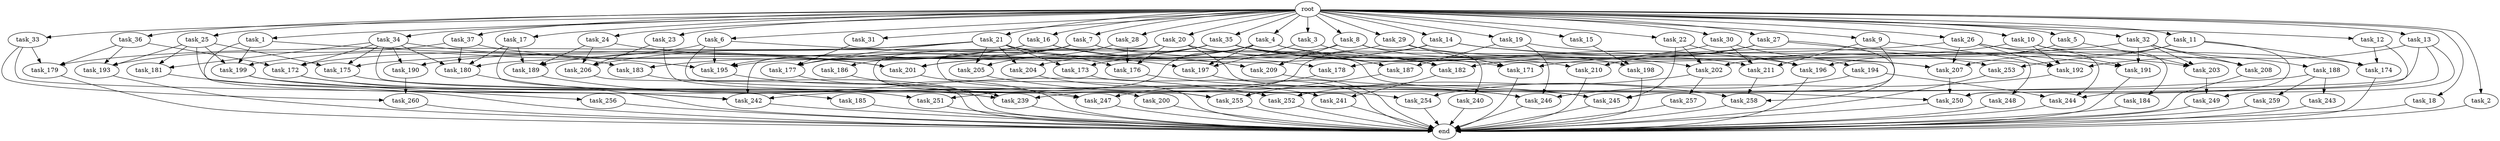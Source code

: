 digraph G {
  task_8 [size="102.400000"];
  task_239 [size="136579960012.800003"];
  task_173 [size="21474836480.000000"];
  task_189 [size="158913789952.000000"];
  task_17 [size="102.400000"];
  task_204 [size="29205777612.800003"];
  task_242 [size="92771293593.600006"];
  task_35 [size="102.400000"];
  task_26 [size="102.400000"];
  task_15 [size="102.400000"];
  task_252 [size="15461882265.600000"];
  task_178 [size="21474836480.000000"];
  task_251 [size="21474836480.000000"];
  task_209 [size="140874927308.800018"];
  task_211 [size="130567005798.400009"];
  task_255 [size="112528143155.200012"];
  task_206 [size="60129542144.000000"];
  task_33 [size="102.400000"];
  task_186 [size="30923764531.200001"];
  task_205 [size="29205777612.800003"];
  task_241 [size="127990025420.800003"];
  task_176 [size="50680614092.800003"];
  task_13 [size="102.400000"];
  task_22 [size="102.400000"];
  task_208 [size="73014444032.000000"];
  task_5 [size="102.400000"];
  task_36 [size="102.400000"];
  task_200 [size="21474836480.000000"];
  task_201 [size="55834574848.000000"];
  task_6 [size="102.400000"];
  task_7 [size="102.400000"];
  task_240 [size="54975581388.800003"];
  task_30 [size="102.400000"];
  task_3 [size="102.400000"];
  task_179 [size="71296457113.600006"];
  task_187 [size="97925254348.800003"];
  task_188 [size="42090679500.800003"];
  task_183 [size="171798691840.000000"];
  task_193 [size="94489280512.000000"];
  task_259 [size="7730941132.800000"];
  task_191 [size="182965606809.600006"];
  task_260 [size="55834574848.000000"];
  task_27 [size="102.400000"];
  task_253 [size="93630287052.800003"];
  task_202 [size="121977071206.400009"];
  root [size="0.000000"];
  task_182 [size="210453397504.000000"];
  task_258 [size="195850508697.600006"];
  task_245 [size="184683593728.000000"];
  task_12 [size="102.400000"];
  task_21 [size="102.400000"];
  task_18 [size="102.400000"];
  task_180 [size="162349763788.800018"];
  task_31 [size="102.400000"];
  task_244 [size="154618822656.000000"];
  task_9 [size="102.400000"];
  task_192 [size="216466351718.400024"];
  task_28 [size="102.400000"];
  task_174 [size="113387136614.400009"];
  task_247 [size="202722456371.200012"];
  task_171 [size="149464861900.800018"];
  task_185 [size="42090679500.800003"];
  task_34 [size="102.400000"];
  task_10 [size="102.400000"];
  task_181 [size="155477816115.200012"];
  task_177 [size="81604378624.000000"];
  task_194 [size="13743895347.200001"];
  task_2 [size="102.400000"];
  task_29 [size="102.400000"];
  end [size="0.000000"];
  task_184 [size="30923764531.200001"];
  task_197 [size="152900835737.600006"];
  task_16 [size="102.400000"];
  task_14 [size="102.400000"];
  task_210 [size="68719476736.000000"];
  task_24 [size="102.400000"];
  task_198 [size="140874927308.800018"];
  task_195 [size="176952652595.200012"];
  task_243 [size="7730941132.800000"];
  task_257 [size="7730941132.800000"];
  task_19 [size="102.400000"];
  task_32 [size="102.400000"];
  task_196 [size="146028888064.000000"];
  task_25 [size="102.400000"];
  task_4 [size="102.400000"];
  task_172 [size="193273528320.000000"];
  task_175 [size="241377162035.200012"];
  task_207 [size="201004469452.800018"];
  task_254 [size="124554051584.000000"];
  task_23 [size="102.400000"];
  task_37 [size="102.400000"];
  task_256 [size="7730941132.800000"];
  task_1 [size="102.400000"];
  task_190 [size="107374182400.000000"];
  task_249 [size="21474836480.000000"];
  task_20 [size="102.400000"];
  task_250 [size="200145475993.600006"];
  task_246 [size="176093659136.000000"];
  task_203 [size="152041842278.399994"];
  task_199 [size="160631776870.399994"];
  task_11 [size="102.400000"];
  task_248 [size="85899345920.000000"];

  task_8 -> task_198 [size="536870912.000000"];
  task_8 -> task_195 [size="536870912.000000"];
  task_8 -> task_209 [size="536870912.000000"];
  task_8 -> task_240 [size="536870912.000000"];
  task_239 -> end [size="1.000000"];
  task_173 -> end [size="1.000000"];
  task_189 -> task_252 [size="75497472.000000"];
  task_17 -> task_185 [size="411041792.000000"];
  task_17 -> task_189 [size="411041792.000000"];
  task_17 -> task_180 [size="411041792.000000"];
  task_204 -> task_241 [size="411041792.000000"];
  task_242 -> end [size="1.000000"];
  task_35 -> task_190 [size="209715200.000000"];
  task_35 -> task_202 [size="209715200.000000"];
  task_35 -> task_207 [size="209715200.000000"];
  task_35 -> task_187 [size="209715200.000000"];
  task_35 -> task_196 [size="209715200.000000"];
  task_35 -> task_204 [size="209715200.000000"];
  task_35 -> task_177 [size="209715200.000000"];
  task_26 -> task_191 [size="838860800.000000"];
  task_26 -> task_192 [size="838860800.000000"];
  task_26 -> task_175 [size="838860800.000000"];
  task_26 -> task_207 [size="838860800.000000"];
  task_26 -> task_244 [size="838860800.000000"];
  task_15 -> task_198 [size="838860800.000000"];
  task_252 -> end [size="1.000000"];
  task_178 -> task_247 [size="838860800.000000"];
  task_251 -> end [size="1.000000"];
  task_209 -> task_258 [size="838860800.000000"];
  task_211 -> task_258 [size="536870912.000000"];
  task_255 -> end [size="1.000000"];
  task_206 -> end [size="1.000000"];
  task_33 -> task_242 [size="411041792.000000"];
  task_33 -> task_179 [size="411041792.000000"];
  task_33 -> task_260 [size="411041792.000000"];
  task_186 -> task_247 [size="301989888.000000"];
  task_205 -> task_246 [size="134217728.000000"];
  task_241 -> end [size="1.000000"];
  task_176 -> task_245 [size="75497472.000000"];
  task_13 -> task_249 [size="134217728.000000"];
  task_13 -> task_255 [size="134217728.000000"];
  task_13 -> task_192 [size="134217728.000000"];
  task_13 -> task_244 [size="134217728.000000"];
  task_22 -> task_245 [size="679477248.000000"];
  task_22 -> task_196 [size="679477248.000000"];
  task_22 -> task_202 [size="679477248.000000"];
  task_208 -> end [size="1.000000"];
  task_5 -> task_196 [size="536870912.000000"];
  task_5 -> task_203 [size="536870912.000000"];
  task_36 -> task_172 [size="209715200.000000"];
  task_36 -> task_179 [size="209715200.000000"];
  task_36 -> task_193 [size="209715200.000000"];
  task_200 -> end [size="1.000000"];
  task_201 -> end [size="1.000000"];
  task_6 -> task_195 [size="679477248.000000"];
  task_6 -> task_199 [size="679477248.000000"];
  task_6 -> task_197 [size="679477248.000000"];
  task_6 -> task_254 [size="679477248.000000"];
  task_7 -> task_195 [size="301989888.000000"];
  task_7 -> task_250 [size="301989888.000000"];
  task_7 -> task_186 [size="301989888.000000"];
  task_7 -> task_241 [size="301989888.000000"];
  task_7 -> task_180 [size="301989888.000000"];
  task_7 -> task_211 [size="301989888.000000"];
  task_240 -> end [size="1.000000"];
  task_30 -> task_194 [size="134217728.000000"];
  task_30 -> task_178 [size="134217728.000000"];
  task_30 -> task_211 [size="134217728.000000"];
  task_3 -> task_197 [size="679477248.000000"];
  task_3 -> task_182 [size="679477248.000000"];
  task_179 -> end [size="1.000000"];
  task_187 -> task_255 [size="75497472.000000"];
  task_188 -> task_242 [size="75497472.000000"];
  task_188 -> task_259 [size="75497472.000000"];
  task_188 -> task_243 [size="75497472.000000"];
  task_183 -> end [size="1.000000"];
  task_193 -> end [size="1.000000"];
  task_259 -> end [size="1.000000"];
  task_191 -> end [size="1.000000"];
  task_260 -> end [size="1.000000"];
  task_27 -> task_191 [size="536870912.000000"];
  task_27 -> task_210 [size="536870912.000000"];
  task_27 -> task_182 [size="536870912.000000"];
  task_27 -> task_258 [size="536870912.000000"];
  task_253 -> end [size="1.000000"];
  task_202 -> task_257 [size="75497472.000000"];
  task_202 -> task_252 [size="75497472.000000"];
  root -> task_8 [size="1.000000"];
  root -> task_14 [size="1.000000"];
  root -> task_24 [size="1.000000"];
  root -> task_13 [size="1.000000"];
  root -> task_33 [size="1.000000"];
  root -> task_12 [size="1.000000"];
  root -> task_21 [size="1.000000"];
  root -> task_18 [size="1.000000"];
  root -> task_22 [size="1.000000"];
  root -> task_31 [size="1.000000"];
  root -> task_9 [size="1.000000"];
  root -> task_5 [size="1.000000"];
  root -> task_36 [size="1.000000"];
  root -> task_32 [size="1.000000"];
  root -> task_26 [size="1.000000"];
  root -> task_15 [size="1.000000"];
  root -> task_6 [size="1.000000"];
  root -> task_4 [size="1.000000"];
  root -> task_25 [size="1.000000"];
  root -> task_30 [size="1.000000"];
  root -> task_34 [size="1.000000"];
  root -> task_3 [size="1.000000"];
  root -> task_19 [size="1.000000"];
  root -> task_10 [size="1.000000"];
  root -> task_23 [size="1.000000"];
  root -> task_37 [size="1.000000"];
  root -> task_1 [size="1.000000"];
  root -> task_17 [size="1.000000"];
  root -> task_2 [size="1.000000"];
  root -> task_29 [size="1.000000"];
  root -> task_20 [size="1.000000"];
  root -> task_35 [size="1.000000"];
  root -> task_7 [size="1.000000"];
  root -> task_27 [size="1.000000"];
  root -> task_11 [size="1.000000"];
  root -> task_28 [size="1.000000"];
  root -> task_16 [size="1.000000"];
  task_182 -> task_241 [size="536870912.000000"];
  task_258 -> end [size="1.000000"];
  task_245 -> end [size="1.000000"];
  task_12 -> task_174 [size="134217728.000000"];
  task_12 -> task_250 [size="134217728.000000"];
  task_21 -> task_178 [size="75497472.000000"];
  task_21 -> task_176 [size="75497472.000000"];
  task_21 -> task_179 [size="75497472.000000"];
  task_21 -> task_205 [size="75497472.000000"];
  task_21 -> task_204 [size="75497472.000000"];
  task_21 -> task_173 [size="75497472.000000"];
  task_21 -> task_206 [size="75497472.000000"];
  task_21 -> task_177 [size="75497472.000000"];
  task_18 -> end [size="1.000000"];
  task_180 -> end [size="1.000000"];
  task_31 -> task_177 [size="301989888.000000"];
  task_244 -> end [size="1.000000"];
  task_9 -> task_245 [size="838860800.000000"];
  task_9 -> task_211 [size="838860800.000000"];
  task_9 -> task_248 [size="838860800.000000"];
  task_192 -> task_246 [size="209715200.000000"];
  task_28 -> task_205 [size="209715200.000000"];
  task_28 -> task_176 [size="209715200.000000"];
  task_174 -> end [size="1.000000"];
  task_247 -> end [size="1.000000"];
  task_171 -> end [size="1.000000"];
  task_185 -> end [size="1.000000"];
  task_34 -> task_190 [size="838860800.000000"];
  task_34 -> task_172 [size="838860800.000000"];
  task_34 -> task_183 [size="838860800.000000"];
  task_34 -> task_181 [size="838860800.000000"];
  task_34 -> task_175 [size="838860800.000000"];
  task_34 -> task_180 [size="838860800.000000"];
  task_34 -> task_247 [size="838860800.000000"];
  task_10 -> task_202 [size="301989888.000000"];
  task_10 -> task_184 [size="301989888.000000"];
  task_10 -> task_192 [size="301989888.000000"];
  task_10 -> task_208 [size="301989888.000000"];
  task_181 -> end [size="1.000000"];
  task_177 -> end [size="1.000000"];
  task_194 -> task_244 [size="536870912.000000"];
  task_194 -> task_254 [size="536870912.000000"];
  task_2 -> end [size="1.000000"];
  task_29 -> task_172 [size="838860800.000000"];
  task_29 -> task_171 [size="838860800.000000"];
  task_29 -> task_192 [size="838860800.000000"];
  task_184 -> end [size="1.000000"];
  task_197 -> end [size="1.000000"];
  task_16 -> task_189 [size="838860800.000000"];
  task_16 -> task_209 [size="838860800.000000"];
  task_16 -> task_182 [size="838860800.000000"];
  task_16 -> task_183 [size="838860800.000000"];
  task_14 -> task_201 [size="75497472.000000"];
  task_14 -> task_207 [size="75497472.000000"];
  task_14 -> task_253 [size="75497472.000000"];
  task_14 -> task_239 [size="75497472.000000"];
  task_210 -> end [size="1.000000"];
  task_24 -> task_189 [size="301989888.000000"];
  task_24 -> task_206 [size="301989888.000000"];
  task_24 -> task_201 [size="301989888.000000"];
  task_198 -> end [size="1.000000"];
  task_195 -> task_239 [size="209715200.000000"];
  task_243 -> end [size="1.000000"];
  task_257 -> end [size="1.000000"];
  task_19 -> task_246 [size="536870912.000000"];
  task_19 -> task_187 [size="536870912.000000"];
  task_19 -> task_203 [size="536870912.000000"];
  task_32 -> task_188 [size="411041792.000000"];
  task_32 -> task_191 [size="411041792.000000"];
  task_32 -> task_203 [size="411041792.000000"];
  task_32 -> task_171 [size="411041792.000000"];
  task_32 -> task_208 [size="411041792.000000"];
  task_196 -> end [size="1.000000"];
  task_25 -> task_181 [size="679477248.000000"];
  task_25 -> task_255 [size="679477248.000000"];
  task_25 -> task_175 [size="679477248.000000"];
  task_25 -> task_199 [size="679477248.000000"];
  task_25 -> task_193 [size="679477248.000000"];
  task_4 -> task_251 [size="134217728.000000"];
  task_4 -> task_197 [size="134217728.000000"];
  task_4 -> task_173 [size="134217728.000000"];
  task_4 -> task_210 [size="134217728.000000"];
  task_4 -> task_201 [size="134217728.000000"];
  task_4 -> task_174 [size="134217728.000000"];
  task_172 -> task_239 [size="838860800.000000"];
  task_172 -> task_246 [size="838860800.000000"];
  task_175 -> task_239 [size="209715200.000000"];
  task_207 -> task_250 [size="679477248.000000"];
  task_254 -> end [size="1.000000"];
  task_23 -> task_255 [size="209715200.000000"];
  task_23 -> task_206 [size="209715200.000000"];
  task_37 -> task_201 [size="33554432.000000"];
  task_37 -> task_180 [size="33554432.000000"];
  task_37 -> task_193 [size="33554432.000000"];
  task_256 -> end [size="1.000000"];
  task_1 -> task_242 [size="209715200.000000"];
  task_1 -> task_195 [size="209715200.000000"];
  task_1 -> task_199 [size="209715200.000000"];
  task_190 -> task_260 [size="134217728.000000"];
  task_249 -> end [size="1.000000"];
  task_20 -> task_242 [size="209715200.000000"];
  task_20 -> task_176 [size="209715200.000000"];
  task_20 -> task_187 [size="209715200.000000"];
  task_20 -> task_200 [size="209715200.000000"];
  task_20 -> task_245 [size="209715200.000000"];
  task_20 -> task_177 [size="209715200.000000"];
  task_20 -> task_171 [size="209715200.000000"];
  task_250 -> end [size="1.000000"];
  task_246 -> end [size="1.000000"];
  task_203 -> task_249 [size="75497472.000000"];
  task_199 -> task_251 [size="75497472.000000"];
  task_199 -> task_256 [size="75497472.000000"];
  task_11 -> task_174 [size="838860800.000000"];
  task_11 -> task_250 [size="838860800.000000"];
  task_11 -> task_253 [size="838860800.000000"];
  task_11 -> task_207 [size="838860800.000000"];
  task_248 -> end [size="1.000000"];
}
